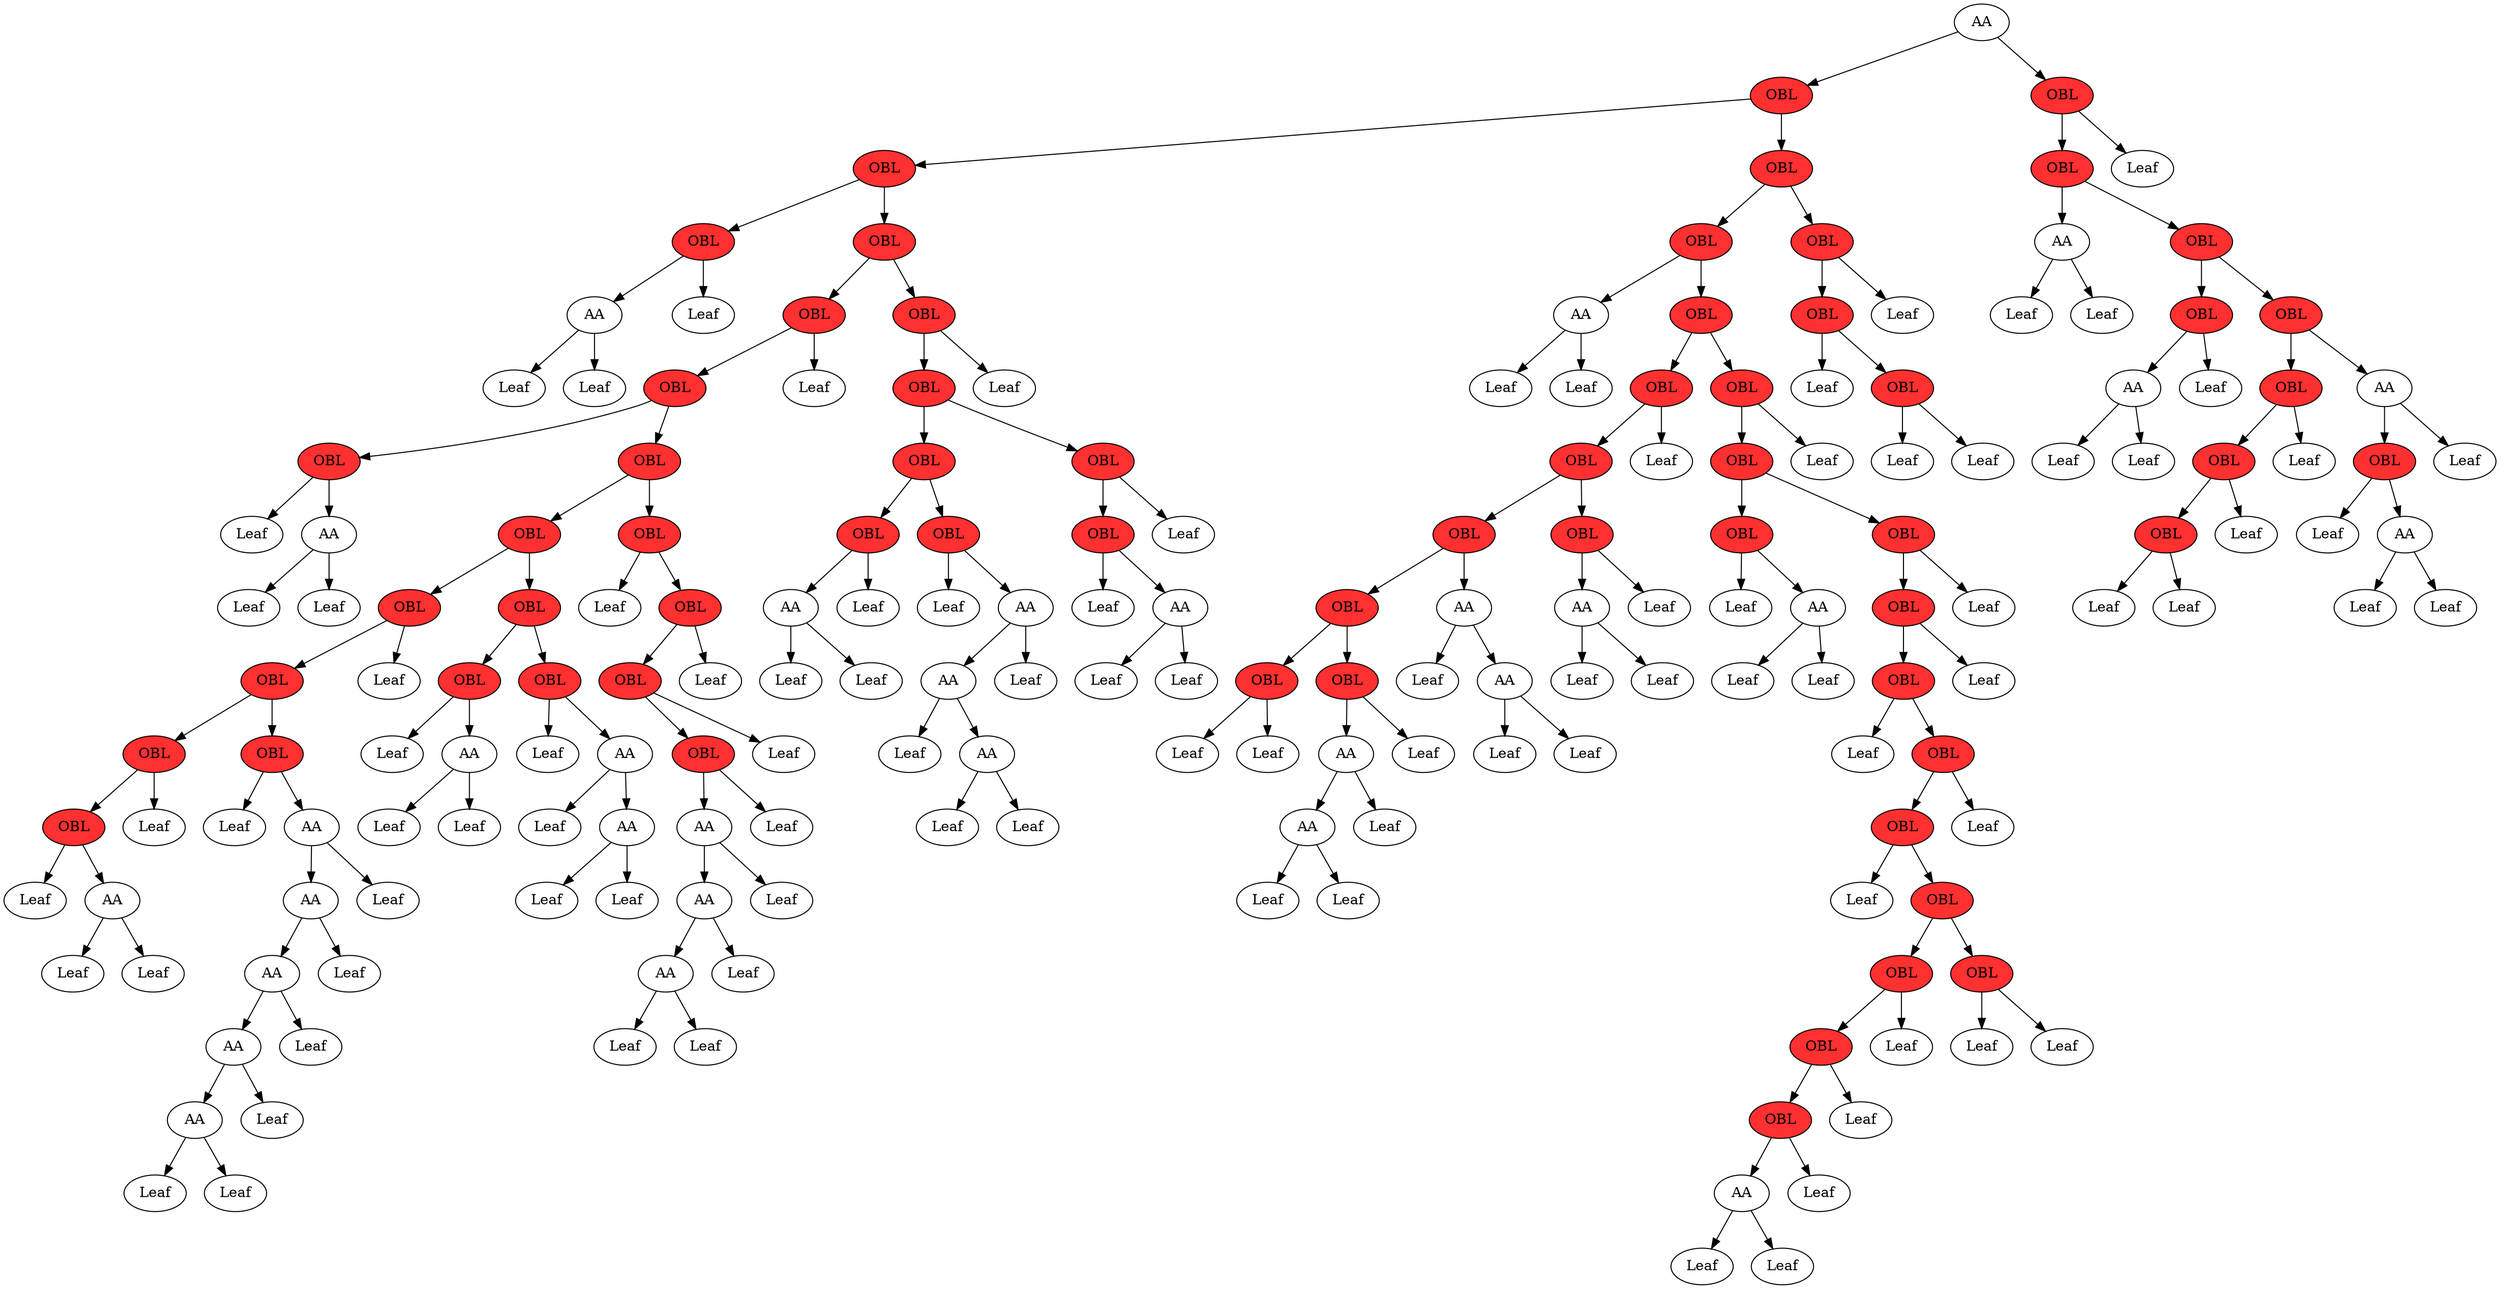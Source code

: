 digraph{
0 [label="AA"];
1 [label="OBL", fillcolor=firebrick1, style=filled];
2 [label="OBL", fillcolor=firebrick1, style=filled];
3 [label="OBL", fillcolor=firebrick1, style=filled];
4 [label="AA"];
5 [label="Leaf"];
4 -> 5;
6 [label="Leaf"];
4 -> 6;
3 -> 4;
7 [label="Leaf"];
3 -> 7;
2 -> 3;
8 [label="OBL", fillcolor=firebrick1, style=filled];
9 [label="OBL", fillcolor=firebrick1, style=filled];
10 [label="OBL", fillcolor=firebrick1, style=filled];
11 [label="OBL", fillcolor=firebrick1, style=filled];
12 [label="Leaf"];
11 -> 12;
13 [label="AA"];
14 [label="Leaf"];
13 -> 14;
15 [label="Leaf"];
13 -> 15;
11 -> 13;
10 -> 11;
16 [label="OBL", fillcolor=firebrick1, style=filled];
17 [label="OBL", fillcolor=firebrick1, style=filled];
18 [label="OBL", fillcolor=firebrick1, style=filled];
19 [label="OBL", fillcolor=firebrick1, style=filled];
20 [label="OBL", fillcolor=firebrick1, style=filled];
21 [label="OBL", fillcolor=firebrick1, style=filled];
22 [label="Leaf"];
21 -> 22;
23 [label="AA"];
24 [label="Leaf"];
23 -> 24;
25 [label="Leaf"];
23 -> 25;
21 -> 23;
20 -> 21;
26 [label="Leaf"];
20 -> 26;
19 -> 20;
27 [label="OBL", fillcolor=firebrick1, style=filled];
28 [label="Leaf"];
27 -> 28;
29 [label="AA"];
30 [label="AA"];
31 [label="AA"];
32 [label="AA"];
33 [label="AA"];
34 [label="Leaf"];
33 -> 34;
35 [label="Leaf"];
33 -> 35;
32 -> 33;
36 [label="Leaf"];
32 -> 36;
31 -> 32;
37 [label="Leaf"];
31 -> 37;
30 -> 31;
38 [label="Leaf"];
30 -> 38;
29 -> 30;
39 [label="Leaf"];
29 -> 39;
27 -> 29;
19 -> 27;
18 -> 19;
40 [label="Leaf"];
18 -> 40;
17 -> 18;
41 [label="OBL", fillcolor=firebrick1, style=filled];
42 [label="OBL", fillcolor=firebrick1, style=filled];
43 [label="Leaf"];
42 -> 43;
44 [label="AA"];
45 [label="Leaf"];
44 -> 45;
46 [label="Leaf"];
44 -> 46;
42 -> 44;
41 -> 42;
47 [label="OBL", fillcolor=firebrick1, style=filled];
48 [label="Leaf"];
47 -> 48;
49 [label="AA"];
50 [label="Leaf"];
49 -> 50;
51 [label="AA"];
52 [label="Leaf"];
51 -> 52;
53 [label="Leaf"];
51 -> 53;
49 -> 51;
47 -> 49;
41 -> 47;
17 -> 41;
16 -> 17;
54 [label="OBL", fillcolor=firebrick1, style=filled];
55 [label="Leaf"];
54 -> 55;
56 [label="OBL", fillcolor=firebrick1, style=filled];
57 [label="OBL", fillcolor=firebrick1, style=filled];
58 [label="OBL", fillcolor=firebrick1, style=filled];
59 [label="AA"];
60 [label="AA"];
61 [label="AA"];
62 [label="Leaf"];
61 -> 62;
63 [label="Leaf"];
61 -> 63;
60 -> 61;
64 [label="Leaf"];
60 -> 64;
59 -> 60;
65 [label="Leaf"];
59 -> 65;
58 -> 59;
66 [label="Leaf"];
58 -> 66;
57 -> 58;
67 [label="Leaf"];
57 -> 67;
56 -> 57;
68 [label="Leaf"];
56 -> 68;
54 -> 56;
16 -> 54;
10 -> 16;
9 -> 10;
69 [label="Leaf"];
9 -> 69;
8 -> 9;
70 [label="OBL", fillcolor=firebrick1, style=filled];
71 [label="OBL", fillcolor=firebrick1, style=filled];
72 [label="OBL", fillcolor=firebrick1, style=filled];
73 [label="OBL", fillcolor=firebrick1, style=filled];
74 [label="AA"];
75 [label="Leaf"];
74 -> 75;
76 [label="Leaf"];
74 -> 76;
73 -> 74;
77 [label="Leaf"];
73 -> 77;
72 -> 73;
78 [label="OBL", fillcolor=firebrick1, style=filled];
79 [label="Leaf"];
78 -> 79;
80 [label="AA"];
81 [label="AA"];
82 [label="Leaf"];
81 -> 82;
83 [label="AA"];
84 [label="Leaf"];
83 -> 84;
85 [label="Leaf"];
83 -> 85;
81 -> 83;
80 -> 81;
86 [label="Leaf"];
80 -> 86;
78 -> 80;
72 -> 78;
71 -> 72;
87 [label="OBL", fillcolor=firebrick1, style=filled];
88 [label="OBL", fillcolor=firebrick1, style=filled];
89 [label="Leaf"];
88 -> 89;
90 [label="AA"];
91 [label="Leaf"];
90 -> 91;
92 [label="Leaf"];
90 -> 92;
88 -> 90;
87 -> 88;
93 [label="Leaf"];
87 -> 93;
71 -> 87;
70 -> 71;
94 [label="Leaf"];
70 -> 94;
8 -> 70;
2 -> 8;
1 -> 2;
95 [label="OBL", fillcolor=firebrick1, style=filled];
96 [label="OBL", fillcolor=firebrick1, style=filled];
97 [label="AA"];
98 [label="Leaf"];
97 -> 98;
99 [label="Leaf"];
97 -> 99;
96 -> 97;
100 [label="OBL", fillcolor=firebrick1, style=filled];
101 [label="OBL", fillcolor=firebrick1, style=filled];
102 [label="OBL", fillcolor=firebrick1, style=filled];
103 [label="OBL", fillcolor=firebrick1, style=filled];
104 [label="OBL", fillcolor=firebrick1, style=filled];
105 [label="OBL", fillcolor=firebrick1, style=filled];
106 [label="Leaf"];
105 -> 106;
107 [label="Leaf"];
105 -> 107;
104 -> 105;
108 [label="OBL", fillcolor=firebrick1, style=filled];
109 [label="AA"];
110 [label="AA"];
111 [label="Leaf"];
110 -> 111;
112 [label="Leaf"];
110 -> 112;
109 -> 110;
113 [label="Leaf"];
109 -> 113;
108 -> 109;
114 [label="Leaf"];
108 -> 114;
104 -> 108;
103 -> 104;
115 [label="AA"];
116 [label="Leaf"];
115 -> 116;
117 [label="AA"];
118 [label="Leaf"];
117 -> 118;
119 [label="Leaf"];
117 -> 119;
115 -> 117;
103 -> 115;
102 -> 103;
120 [label="OBL", fillcolor=firebrick1, style=filled];
121 [label="AA"];
122 [label="Leaf"];
121 -> 122;
123 [label="Leaf"];
121 -> 123;
120 -> 121;
124 [label="Leaf"];
120 -> 124;
102 -> 120;
101 -> 102;
125 [label="Leaf"];
101 -> 125;
100 -> 101;
126 [label="OBL", fillcolor=firebrick1, style=filled];
127 [label="OBL", fillcolor=firebrick1, style=filled];
128 [label="OBL", fillcolor=firebrick1, style=filled];
129 [label="Leaf"];
128 -> 129;
130 [label="AA"];
131 [label="Leaf"];
130 -> 131;
132 [label="Leaf"];
130 -> 132;
128 -> 130;
127 -> 128;
133 [label="OBL", fillcolor=firebrick1, style=filled];
134 [label="OBL", fillcolor=firebrick1, style=filled];
135 [label="OBL", fillcolor=firebrick1, style=filled];
136 [label="Leaf"];
135 -> 136;
137 [label="OBL", fillcolor=firebrick1, style=filled];
138 [label="OBL", fillcolor=firebrick1, style=filled];
139 [label="Leaf"];
138 -> 139;
140 [label="OBL", fillcolor=firebrick1, style=filled];
141 [label="OBL", fillcolor=firebrick1, style=filled];
142 [label="OBL", fillcolor=firebrick1, style=filled];
143 [label="OBL", fillcolor=firebrick1, style=filled];
144 [label="AA"];
145 [label="Leaf"];
144 -> 145;
146 [label="Leaf"];
144 -> 146;
143 -> 144;
147 [label="Leaf"];
143 -> 147;
142 -> 143;
148 [label="Leaf"];
142 -> 148;
141 -> 142;
149 [label="Leaf"];
141 -> 149;
140 -> 141;
150 [label="OBL", fillcolor=firebrick1, style=filled];
151 [label="Leaf"];
150 -> 151;
152 [label="Leaf"];
150 -> 152;
140 -> 150;
138 -> 140;
137 -> 138;
153 [label="Leaf"];
137 -> 153;
135 -> 137;
134 -> 135;
154 [label="Leaf"];
134 -> 154;
133 -> 134;
155 [label="Leaf"];
133 -> 155;
127 -> 133;
126 -> 127;
156 [label="Leaf"];
126 -> 156;
100 -> 126;
96 -> 100;
95 -> 96;
157 [label="OBL", fillcolor=firebrick1, style=filled];
158 [label="OBL", fillcolor=firebrick1, style=filled];
159 [label="Leaf"];
158 -> 159;
160 [label="OBL", fillcolor=firebrick1, style=filled];
161 [label="Leaf"];
160 -> 161;
162 [label="Leaf"];
160 -> 162;
158 -> 160;
157 -> 158;
163 [label="Leaf"];
157 -> 163;
95 -> 157;
1 -> 95;
0 -> 1;
164 [label="OBL", fillcolor=firebrick1, style=filled];
165 [label="OBL", fillcolor=firebrick1, style=filled];
166 [label="AA"];
167 [label="Leaf"];
166 -> 167;
168 [label="Leaf"];
166 -> 168;
165 -> 166;
169 [label="OBL", fillcolor=firebrick1, style=filled];
170 [label="OBL", fillcolor=firebrick1, style=filled];
171 [label="AA"];
172 [label="Leaf"];
171 -> 172;
173 [label="Leaf"];
171 -> 173;
170 -> 171;
174 [label="Leaf"];
170 -> 174;
169 -> 170;
175 [label="OBL", fillcolor=firebrick1, style=filled];
176 [label="OBL", fillcolor=firebrick1, style=filled];
177 [label="OBL", fillcolor=firebrick1, style=filled];
178 [label="OBL", fillcolor=firebrick1, style=filled];
179 [label="Leaf"];
178 -> 179;
180 [label="Leaf"];
178 -> 180;
177 -> 178;
181 [label="Leaf"];
177 -> 181;
176 -> 177;
182 [label="Leaf"];
176 -> 182;
175 -> 176;
183 [label="AA"];
184 [label="OBL", fillcolor=firebrick1, style=filled];
185 [label="Leaf"];
184 -> 185;
186 [label="AA"];
187 [label="Leaf"];
186 -> 187;
188 [label="Leaf"];
186 -> 188;
184 -> 186;
183 -> 184;
189 [label="Leaf"];
183 -> 189;
175 -> 183;
169 -> 175;
165 -> 169;
164 -> 165;
190 [label="Leaf"];
164 -> 190;
0 -> 164;
}
